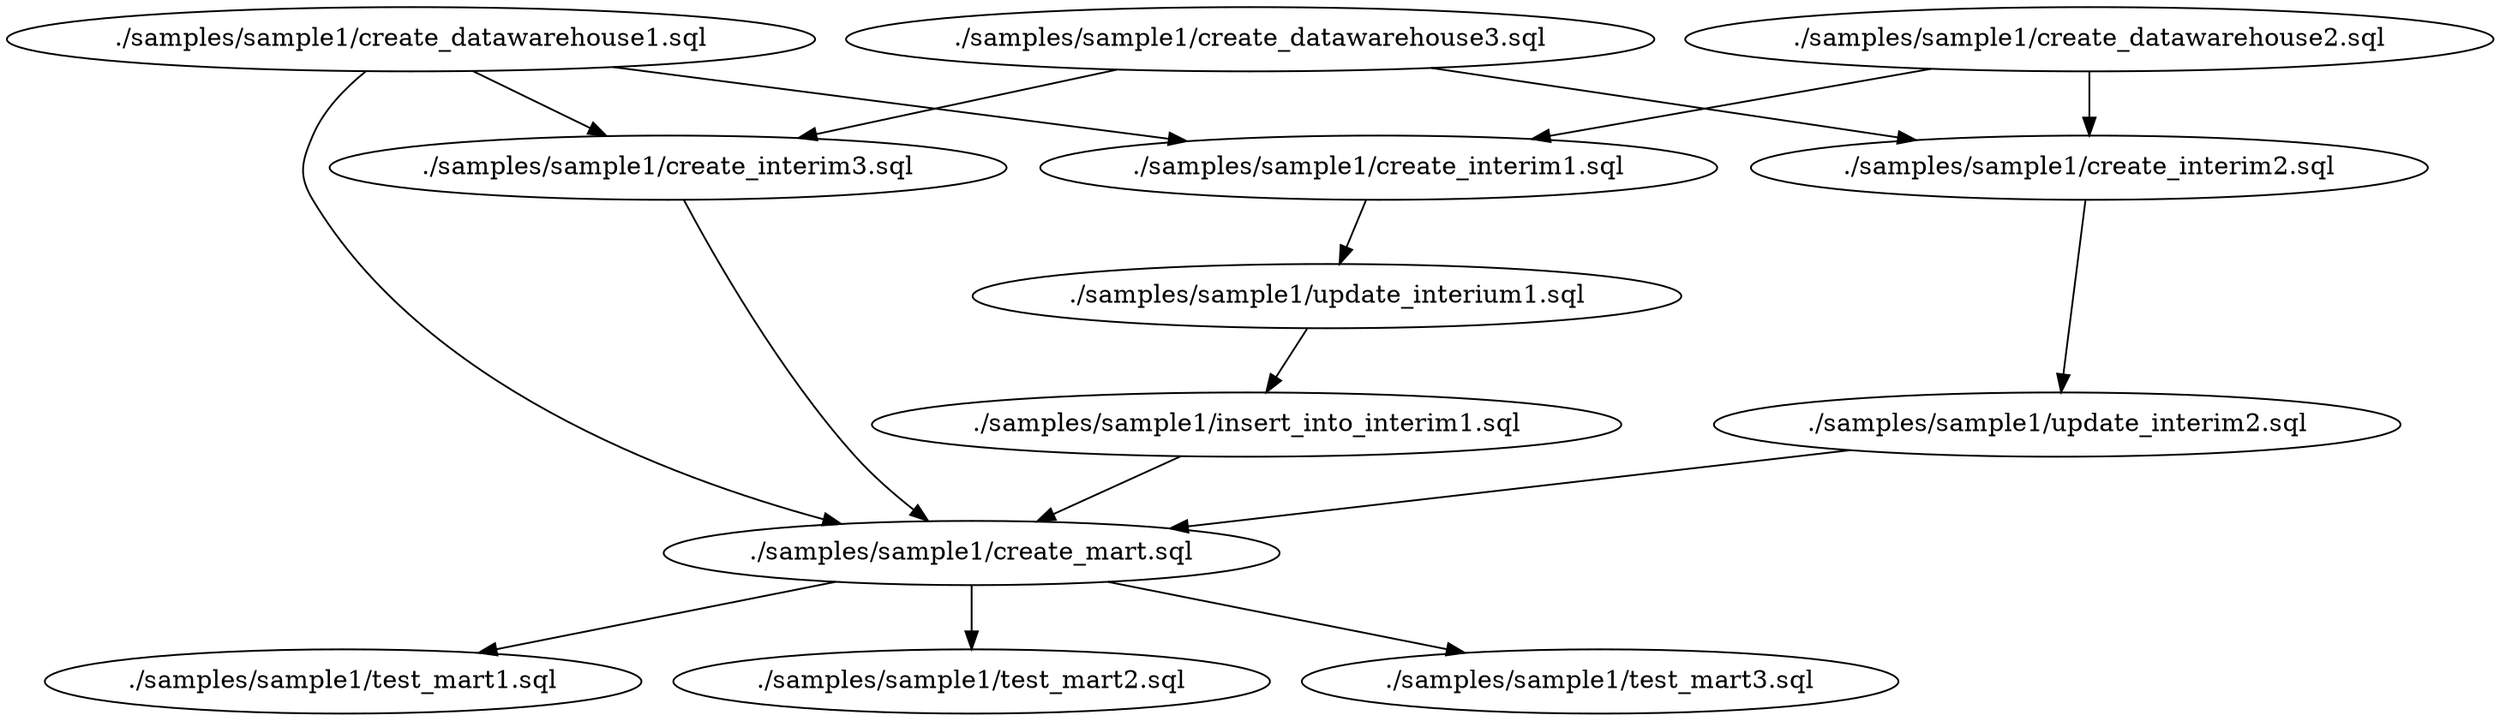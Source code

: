 digraph G {
0[label="./samples/sample1/create_datawarehouse1.sql"];
1[label="./samples/sample1/create_datawarehouse2.sql"];
2[label="./samples/sample1/create_datawarehouse3.sql"];
3[label="./samples/sample1/create_interim1.sql"];
4[label="./samples/sample1/create_interim2.sql"];
5[label="./samples/sample1/create_interim3.sql"];
6[label="./samples/sample1/create_mart.sql"];
7[label="./samples/sample1/insert_into_interim1.sql"];
8[label="./samples/sample1/test_mart1.sql"];
9[label="./samples/sample1/test_mart2.sql"];
10[label="./samples/sample1/test_mart3.sql"];
11[label="./samples/sample1/update_interim2.sql"];
12[label="./samples/sample1/update_interium1.sql"];
0->3 ;
0->5 ;
0->6 ;
1->3 ;
1->4 ;
2->5 ;
2->4 ;
3->12 ;
4->11 ;
5->6 ;
6->10 ;
6->9 ;
6->8 ;
7->6 ;
11->6 ;
12->7 ;
}
